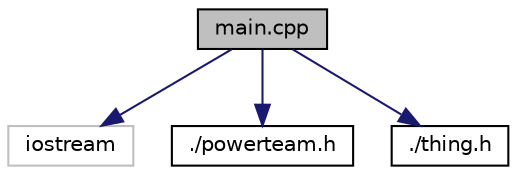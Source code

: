 digraph "main.cpp"
{
  edge [fontname="Helvetica",fontsize="10",labelfontname="Helvetica",labelfontsize="10"];
  node [fontname="Helvetica",fontsize="10",shape=record];
  Node1 [label="main.cpp",height=0.2,width=0.4,color="black", fillcolor="grey75", style="filled", fontcolor="black"];
  Node1 -> Node2 [color="midnightblue",fontsize="10",style="solid",fontname="Helvetica"];
  Node2 [label="iostream",height=0.2,width=0.4,color="grey75", fillcolor="white", style="filled"];
  Node1 -> Node3 [color="midnightblue",fontsize="10",style="solid",fontname="Helvetica"];
  Node3 [label="./powerteam.h",height=0.2,width=0.4,color="black", fillcolor="white", style="filled",URL="$powerteam_8h.html"];
  Node1 -> Node4 [color="midnightblue",fontsize="10",style="solid",fontname="Helvetica"];
  Node4 [label="./thing.h",height=0.2,width=0.4,color="black", fillcolor="white", style="filled",URL="$thing_8h.html"];
}
